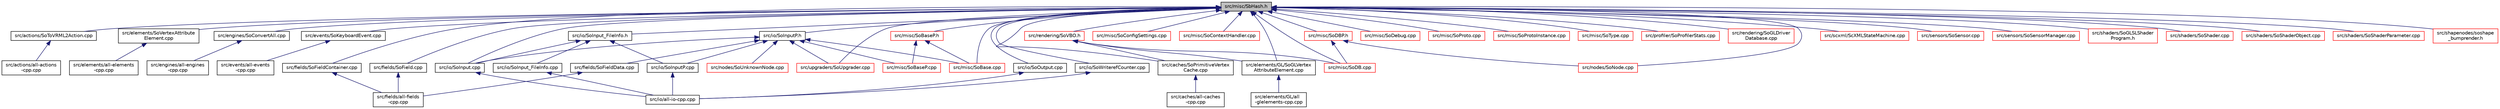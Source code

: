 digraph "src/misc/SbHash.h"
{
 // LATEX_PDF_SIZE
  edge [fontname="Helvetica",fontsize="10",labelfontname="Helvetica",labelfontsize="10"];
  node [fontname="Helvetica",fontsize="10",shape=record];
  Node1 [label="src/misc/SbHash.h",height=0.2,width=0.4,color="black", fillcolor="grey75", style="filled", fontcolor="black",tooltip=" "];
  Node1 -> Node2 [dir="back",color="midnightblue",fontsize="10",style="solid",fontname="Helvetica"];
  Node2 [label="src/actions/SoToVRML2Action.cpp",height=0.2,width=0.4,color="black", fillcolor="white", style="filled",URL="$SoToVRML2Action_8cpp.html",tooltip=" "];
  Node2 -> Node3 [dir="back",color="midnightblue",fontsize="10",style="solid",fontname="Helvetica"];
  Node3 [label="src/actions/all-actions\l-cpp.cpp",height=0.2,width=0.4,color="black", fillcolor="white", style="filled",URL="$all-actions-cpp_8cpp.html",tooltip=" "];
  Node1 -> Node4 [dir="back",color="midnightblue",fontsize="10",style="solid",fontname="Helvetica"];
  Node4 [label="src/caches/SoPrimitiveVertex\lCache.cpp",height=0.2,width=0.4,color="black", fillcolor="white", style="filled",URL="$SoPrimitiveVertexCache_8cpp.html",tooltip=" "];
  Node4 -> Node5 [dir="back",color="midnightblue",fontsize="10",style="solid",fontname="Helvetica"];
  Node5 [label="src/caches/all-caches\l-cpp.cpp",height=0.2,width=0.4,color="black", fillcolor="white", style="filled",URL="$all-caches-cpp_8cpp.html",tooltip=" "];
  Node1 -> Node6 [dir="back",color="midnightblue",fontsize="10",style="solid",fontname="Helvetica"];
  Node6 [label="src/elements/GL/SoGLVertex\lAttributeElement.cpp",height=0.2,width=0.4,color="black", fillcolor="white", style="filled",URL="$SoGLVertexAttributeElement_8cpp.html",tooltip=" "];
  Node6 -> Node7 [dir="back",color="midnightblue",fontsize="10",style="solid",fontname="Helvetica"];
  Node7 [label="src/elements/GL/all\l-glelements-cpp.cpp",height=0.2,width=0.4,color="black", fillcolor="white", style="filled",URL="$all-glelements-cpp_8cpp.html",tooltip=" "];
  Node1 -> Node8 [dir="back",color="midnightblue",fontsize="10",style="solid",fontname="Helvetica"];
  Node8 [label="src/elements/SoVertexAttribute\lElement.cpp",height=0.2,width=0.4,color="black", fillcolor="white", style="filled",URL="$SoVertexAttributeElement_8cpp.html",tooltip=" "];
  Node8 -> Node9 [dir="back",color="midnightblue",fontsize="10",style="solid",fontname="Helvetica"];
  Node9 [label="src/elements/all-elements\l-cpp.cpp",height=0.2,width=0.4,color="black", fillcolor="white", style="filled",URL="$all-elements-cpp_8cpp.html",tooltip=" "];
  Node1 -> Node10 [dir="back",color="midnightblue",fontsize="10",style="solid",fontname="Helvetica"];
  Node10 [label="src/engines/SoConvertAll.cpp",height=0.2,width=0.4,color="black", fillcolor="white", style="filled",URL="$SoConvertAll_8cpp.html",tooltip=" "];
  Node10 -> Node11 [dir="back",color="midnightblue",fontsize="10",style="solid",fontname="Helvetica"];
  Node11 [label="src/engines/all-engines\l-cpp.cpp",height=0.2,width=0.4,color="black", fillcolor="white", style="filled",URL="$all-engines-cpp_8cpp.html",tooltip=" "];
  Node1 -> Node12 [dir="back",color="midnightblue",fontsize="10",style="solid",fontname="Helvetica"];
  Node12 [label="src/events/SoKeyboardEvent.cpp",height=0.2,width=0.4,color="black", fillcolor="white", style="filled",URL="$SoKeyboardEvent_8cpp.html",tooltip=" "];
  Node12 -> Node13 [dir="back",color="midnightblue",fontsize="10",style="solid",fontname="Helvetica"];
  Node13 [label="src/events/all-events\l-cpp.cpp",height=0.2,width=0.4,color="black", fillcolor="white", style="filled",URL="$all-events-cpp_8cpp.html",tooltip=" "];
  Node1 -> Node14 [dir="back",color="midnightblue",fontsize="10",style="solid",fontname="Helvetica"];
  Node14 [label="src/fields/SoField.cpp",height=0.2,width=0.4,color="black", fillcolor="white", style="filled",URL="$SoField_8cpp.html",tooltip=" "];
  Node14 -> Node15 [dir="back",color="midnightblue",fontsize="10",style="solid",fontname="Helvetica"];
  Node15 [label="src/fields/all-fields\l-cpp.cpp",height=0.2,width=0.4,color="black", fillcolor="white", style="filled",URL="$all-fields-cpp_8cpp.html",tooltip=" "];
  Node1 -> Node16 [dir="back",color="midnightblue",fontsize="10",style="solid",fontname="Helvetica"];
  Node16 [label="src/fields/SoFieldContainer.cpp",height=0.2,width=0.4,color="black", fillcolor="white", style="filled",URL="$SoFieldContainer_8cpp.html",tooltip=" "];
  Node16 -> Node15 [dir="back",color="midnightblue",fontsize="10",style="solid",fontname="Helvetica"];
  Node1 -> Node17 [dir="back",color="midnightblue",fontsize="10",style="solid",fontname="Helvetica"];
  Node17 [label="src/io/SoInput.cpp",height=0.2,width=0.4,color="black", fillcolor="white", style="filled",URL="$SoInput_8cpp.html",tooltip=" "];
  Node17 -> Node18 [dir="back",color="midnightblue",fontsize="10",style="solid",fontname="Helvetica"];
  Node18 [label="src/io/all-io-cpp.cpp",height=0.2,width=0.4,color="black", fillcolor="white", style="filled",URL="$all-io-cpp_8cpp.html",tooltip=" "];
  Node1 -> Node19 [dir="back",color="midnightblue",fontsize="10",style="solid",fontname="Helvetica"];
  Node19 [label="src/io/SoInput_FileInfo.h",height=0.2,width=0.4,color="black", fillcolor="white", style="filled",URL="$SoInput__FileInfo_8h.html",tooltip=" "];
  Node19 -> Node17 [dir="back",color="midnightblue",fontsize="10",style="solid",fontname="Helvetica"];
  Node19 -> Node20 [dir="back",color="midnightblue",fontsize="10",style="solid",fontname="Helvetica"];
  Node20 [label="src/io/SoInput_FileInfo.cpp",height=0.2,width=0.4,color="black", fillcolor="white", style="filled",URL="$SoInput__FileInfo_8cpp.html",tooltip=" "];
  Node20 -> Node18 [dir="back",color="midnightblue",fontsize="10",style="solid",fontname="Helvetica"];
  Node19 -> Node21 [dir="back",color="midnightblue",fontsize="10",style="solid",fontname="Helvetica"];
  Node21 [label="src/io/SoInputP.cpp",height=0.2,width=0.4,color="black", fillcolor="white", style="filled",URL="$SoInputP_8cpp.html",tooltip=" "];
  Node21 -> Node18 [dir="back",color="midnightblue",fontsize="10",style="solid",fontname="Helvetica"];
  Node1 -> Node22 [dir="back",color="midnightblue",fontsize="10",style="solid",fontname="Helvetica"];
  Node22 [label="src/io/SoInputP.h",height=0.2,width=0.4,color="black", fillcolor="white", style="filled",URL="$SoInputP_8h.html",tooltip=" "];
  Node22 -> Node23 [dir="back",color="midnightblue",fontsize="10",style="solid",fontname="Helvetica"];
  Node23 [label="src/fields/SoFieldData.cpp",height=0.2,width=0.4,color="black", fillcolor="white", style="filled",URL="$SoFieldData_8cpp.html",tooltip=" "];
  Node23 -> Node15 [dir="back",color="midnightblue",fontsize="10",style="solid",fontname="Helvetica"];
  Node22 -> Node17 [dir="back",color="midnightblue",fontsize="10",style="solid",fontname="Helvetica"];
  Node22 -> Node21 [dir="back",color="midnightblue",fontsize="10",style="solid",fontname="Helvetica"];
  Node22 -> Node24 [dir="back",color="midnightblue",fontsize="10",style="solid",fontname="Helvetica"];
  Node24 [label="src/misc/SoBase.cpp",height=0.2,width=0.4,color="red", fillcolor="white", style="filled",URL="$SoBase_8cpp.html",tooltip=" "];
  Node22 -> Node26 [dir="back",color="midnightblue",fontsize="10",style="solid",fontname="Helvetica"];
  Node26 [label="src/misc/SoBaseP.cpp",height=0.2,width=0.4,color="red", fillcolor="white", style="filled",URL="$SoBaseP_8cpp.html",tooltip=" "];
  Node22 -> Node27 [dir="back",color="midnightblue",fontsize="10",style="solid",fontname="Helvetica"];
  Node27 [label="src/nodes/SoUnknownNode.cpp",height=0.2,width=0.4,color="red", fillcolor="white", style="filled",URL="$SoUnknownNode_8cpp.html",tooltip=" "];
  Node22 -> Node29 [dir="back",color="midnightblue",fontsize="10",style="solid",fontname="Helvetica"];
  Node29 [label="src/upgraders/SoUpgrader.cpp",height=0.2,width=0.4,color="red", fillcolor="white", style="filled",URL="$SoUpgrader_8cpp.html",tooltip=" "];
  Node1 -> Node31 [dir="back",color="midnightblue",fontsize="10",style="solid",fontname="Helvetica"];
  Node31 [label="src/io/SoOutput.cpp",height=0.2,width=0.4,color="black", fillcolor="white", style="filled",URL="$SoOutput_8cpp.html",tooltip=" "];
  Node31 -> Node18 [dir="back",color="midnightblue",fontsize="10",style="solid",fontname="Helvetica"];
  Node1 -> Node32 [dir="back",color="midnightblue",fontsize="10",style="solid",fontname="Helvetica"];
  Node32 [label="src/io/SoWriterefCounter.cpp",height=0.2,width=0.4,color="black", fillcolor="white", style="filled",URL="$SoWriterefCounter_8cpp.html",tooltip=" "];
  Node32 -> Node18 [dir="back",color="midnightblue",fontsize="10",style="solid",fontname="Helvetica"];
  Node1 -> Node24 [dir="back",color="midnightblue",fontsize="10",style="solid",fontname="Helvetica"];
  Node1 -> Node33 [dir="back",color="midnightblue",fontsize="10",style="solid",fontname="Helvetica"];
  Node33 [label="src/misc/SoBaseP.h",height=0.2,width=0.4,color="red", fillcolor="white", style="filled",URL="$SoBaseP_8h.html",tooltip=" "];
  Node33 -> Node24 [dir="back",color="midnightblue",fontsize="10",style="solid",fontname="Helvetica"];
  Node33 -> Node26 [dir="back",color="midnightblue",fontsize="10",style="solid",fontname="Helvetica"];
  Node1 -> Node35 [dir="back",color="midnightblue",fontsize="10",style="solid",fontname="Helvetica"];
  Node35 [label="src/misc/SoConfigSettings.cpp",height=0.2,width=0.4,color="red", fillcolor="white", style="filled",URL="$SoConfigSettings_8cpp.html",tooltip=" "];
  Node1 -> Node36 [dir="back",color="midnightblue",fontsize="10",style="solid",fontname="Helvetica"];
  Node36 [label="src/misc/SoContextHandler.cpp",height=0.2,width=0.4,color="red", fillcolor="white", style="filled",URL="$SoContextHandler_8cpp.html",tooltip=" "];
  Node1 -> Node37 [dir="back",color="midnightblue",fontsize="10",style="solid",fontname="Helvetica"];
  Node37 [label="src/misc/SoDB.cpp",height=0.2,width=0.4,color="red", fillcolor="white", style="filled",URL="$SoDB_8cpp.html",tooltip=" "];
  Node1 -> Node38 [dir="back",color="midnightblue",fontsize="10",style="solid",fontname="Helvetica"];
  Node38 [label="src/misc/SoDBP.h",height=0.2,width=0.4,color="red", fillcolor="white", style="filled",URL="$SoDBP_8h.html",tooltip=" "];
  Node38 -> Node37 [dir="back",color="midnightblue",fontsize="10",style="solid",fontname="Helvetica"];
  Node38 -> Node41 [dir="back",color="midnightblue",fontsize="10",style="solid",fontname="Helvetica"];
  Node41 [label="src/nodes/SoNode.cpp",height=0.2,width=0.4,color="red", fillcolor="white", style="filled",URL="$SoNode_8cpp.html",tooltip=" "];
  Node1 -> Node48 [dir="back",color="midnightblue",fontsize="10",style="solid",fontname="Helvetica"];
  Node48 [label="src/misc/SoDebug.cpp",height=0.2,width=0.4,color="red", fillcolor="white", style="filled",URL="$SoDebug_8cpp.html",tooltip=" "];
  Node1 -> Node49 [dir="back",color="midnightblue",fontsize="10",style="solid",fontname="Helvetica"];
  Node49 [label="src/misc/SoProto.cpp",height=0.2,width=0.4,color="red", fillcolor="white", style="filled",URL="$SoProto_8cpp.html",tooltip=" "];
  Node1 -> Node50 [dir="back",color="midnightblue",fontsize="10",style="solid",fontname="Helvetica"];
  Node50 [label="src/misc/SoProtoInstance.cpp",height=0.2,width=0.4,color="red", fillcolor="white", style="filled",URL="$SoProtoInstance_8cpp.html",tooltip=" "];
  Node1 -> Node51 [dir="back",color="midnightblue",fontsize="10",style="solid",fontname="Helvetica"];
  Node51 [label="src/misc/SoType.cpp",height=0.2,width=0.4,color="red", fillcolor="white", style="filled",URL="$SoType_8cpp.html",tooltip=" "];
  Node1 -> Node41 [dir="back",color="midnightblue",fontsize="10",style="solid",fontname="Helvetica"];
  Node1 -> Node52 [dir="back",color="midnightblue",fontsize="10",style="solid",fontname="Helvetica"];
  Node52 [label="src/profiler/SoProfilerStats.cpp",height=0.2,width=0.4,color="red", fillcolor="white", style="filled",URL="$SoProfilerStats_8cpp.html",tooltip=" "];
  Node1 -> Node53 [dir="back",color="midnightblue",fontsize="10",style="solid",fontname="Helvetica"];
  Node53 [label="src/rendering/SoGLDriver\lDatabase.cpp",height=0.2,width=0.4,color="red", fillcolor="white", style="filled",URL="$SoGLDriverDatabase_8cpp.html",tooltip=" "];
  Node1 -> Node55 [dir="back",color="midnightblue",fontsize="10",style="solid",fontname="Helvetica"];
  Node55 [label="src/rendering/SoVBO.h",height=0.2,width=0.4,color="red", fillcolor="white", style="filled",URL="$SoVBO_8h.html",tooltip=" "];
  Node55 -> Node4 [dir="back",color="midnightblue",fontsize="10",style="solid",fontname="Helvetica"];
  Node55 -> Node6 [dir="back",color="midnightblue",fontsize="10",style="solid",fontname="Helvetica"];
  Node55 -> Node37 [dir="back",color="midnightblue",fontsize="10",style="solid",fontname="Helvetica"];
  Node1 -> Node78 [dir="back",color="midnightblue",fontsize="10",style="solid",fontname="Helvetica"];
  Node78 [label="src/scxml/ScXMLStateMachine.cpp",height=0.2,width=0.4,color="red", fillcolor="white", style="filled",URL="$ScXMLStateMachine_8cpp.html",tooltip=" "];
  Node1 -> Node80 [dir="back",color="midnightblue",fontsize="10",style="solid",fontname="Helvetica"];
  Node80 [label="src/sensors/SoSensor.cpp",height=0.2,width=0.4,color="red", fillcolor="white", style="filled",URL="$SoSensor_8cpp.html",tooltip=" "];
  Node1 -> Node82 [dir="back",color="midnightblue",fontsize="10",style="solid",fontname="Helvetica"];
  Node82 [label="src/sensors/SoSensorManager.cpp",height=0.2,width=0.4,color="red", fillcolor="white", style="filled",URL="$SoSensorManager_8cpp.html",tooltip=" "];
  Node1 -> Node83 [dir="back",color="midnightblue",fontsize="10",style="solid",fontname="Helvetica"];
  Node83 [label="src/shaders/SoGLSLShader\lProgram.h",height=0.2,width=0.4,color="red", fillcolor="white", style="filled",URL="$SoGLSLShaderProgram_8h.html",tooltip=" "];
  Node1 -> Node87 [dir="back",color="midnightblue",fontsize="10",style="solid",fontname="Helvetica"];
  Node87 [label="src/shaders/SoShader.cpp",height=0.2,width=0.4,color="red", fillcolor="white", style="filled",URL="$SoShader_8cpp.html",tooltip=" "];
  Node1 -> Node88 [dir="back",color="midnightblue",fontsize="10",style="solid",fontname="Helvetica"];
  Node88 [label="src/shaders/SoShaderObject.cpp",height=0.2,width=0.4,color="red", fillcolor="white", style="filled",URL="$SoShaderObject_8cpp.html",tooltip=" "];
  Node1 -> Node89 [dir="back",color="midnightblue",fontsize="10",style="solid",fontname="Helvetica"];
  Node89 [label="src/shaders/SoShaderParameter.cpp",height=0.2,width=0.4,color="red", fillcolor="white", style="filled",URL="$SoShaderParameter_8cpp.html",tooltip=" "];
  Node1 -> Node90 [dir="back",color="midnightblue",fontsize="10",style="solid",fontname="Helvetica"];
  Node90 [label="src/shapenodes/soshape\l_bumprender.h",height=0.2,width=0.4,color="red", fillcolor="white", style="filled",URL="$soshape__bumprender_8h.html",tooltip=" "];
  Node1 -> Node29 [dir="back",color="midnightblue",fontsize="10",style="solid",fontname="Helvetica"];
}
